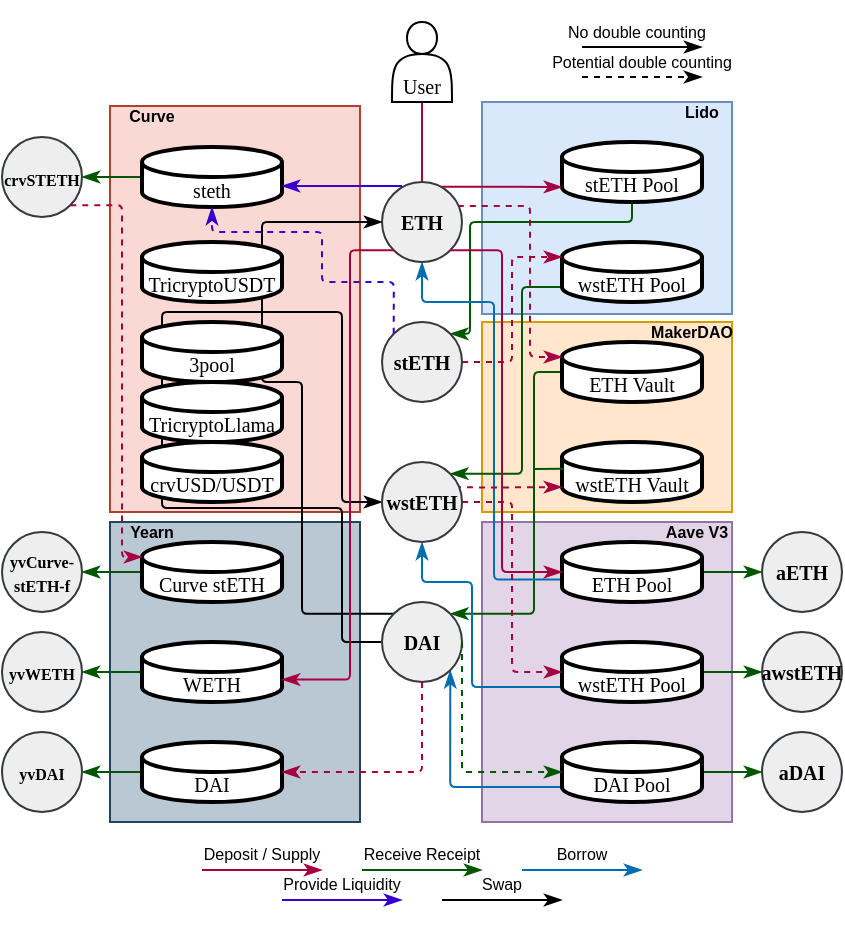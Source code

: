 <mxfile version="22.0.3" type="device">
  <diagram id="ooE3Xo_wV-slX8WCPOP6" name="Page-4">
    <mxGraphModel dx="1458" dy="438" grid="1" gridSize="10" guides="1" tooltips="1" connect="1" arrows="1" fold="1" page="1" pageScale="1" pageWidth="400" pageHeight="500" math="0" shadow="0">
      <root>
        <mxCell id="0" />
        <mxCell id="1" parent="0" />
        <mxCell id="0xcqsg2bEBHfZzJ7icHa-62" value="" style="rounded=0;whiteSpace=wrap;html=1;fillColor=#fad9d5;strokeColor=#ae4132;" parent="1" vertex="1">
          <mxGeometry x="-636" y="52" width="125" height="203" as="geometry" />
        </mxCell>
        <mxCell id="aXwNNv5AYdKiC4HSLwjV-165" value="" style="rounded=0;whiteSpace=wrap;html=1;fillColor=#dae8fc;strokeColor=#6c8ebf;" parent="1" vertex="1">
          <mxGeometry x="-450" y="50" width="125" height="106" as="geometry" />
        </mxCell>
        <mxCell id="aXwNNv5AYdKiC4HSLwjV-163" value="" style="rounded=0;whiteSpace=wrap;html=1;fillColor=#ffe6cc;strokeColor=#d79b00;" parent="1" vertex="1">
          <mxGeometry x="-450" y="160" width="125" height="95" as="geometry" />
        </mxCell>
        <mxCell id="aXwNNv5AYdKiC4HSLwjV-160" value="" style="rounded=0;whiteSpace=wrap;html=1;fillColor=#e1d5e7;strokeColor=#9673a6;" parent="1" vertex="1">
          <mxGeometry x="-450" y="260" width="125" height="150" as="geometry" />
        </mxCell>
        <mxCell id="_4_Hz2iEFn8rfwyZPXuo-4" value="&lt;b&gt;aETH&lt;/b&gt;" style="ellipse;whiteSpace=wrap;html=1;aspect=fixed;labelBackgroundColor=none;labelBorderColor=none;fillColor=#eeeeee;strokeColor=#36393d;fontSize=10;fontFamily=Times New Roman;rounded=0;" parent="1" vertex="1">
          <mxGeometry x="-310" y="265" width="40" height="40" as="geometry" />
        </mxCell>
        <mxCell id="_4_Hz2iEFn8rfwyZPXuo-5" value="&lt;b&gt;awstETH&lt;/b&gt;" style="ellipse;whiteSpace=wrap;html=1;aspect=fixed;labelBackgroundColor=none;labelBorderColor=none;fillColor=#eeeeee;strokeColor=#36393d;fontSize=10;fontFamily=Times New Roman;rounded=0;" parent="1" vertex="1">
          <mxGeometry x="-310" y="315" width="40" height="40" as="geometry" />
        </mxCell>
        <mxCell id="_4_Hz2iEFn8rfwyZPXuo-6" value="&lt;b&gt;aDAI&lt;/b&gt;" style="ellipse;whiteSpace=wrap;html=1;aspect=fixed;labelBackgroundColor=none;labelBorderColor=none;fillColor=#eeeeee;strokeColor=#36393d;fontSize=10;fontFamily=Times New Roman;rounded=0;" parent="1" vertex="1">
          <mxGeometry x="-310" y="365" width="40" height="40" as="geometry" />
        </mxCell>
        <mxCell id="0xcqsg2bEBHfZzJ7icHa-82" style="edgeStyle=orthogonalEdgeStyle;rounded=1;orthogonalLoop=1;jettySize=auto;html=1;exitX=0.5;exitY=1;exitDx=0;exitDy=0;exitPerimeter=0;entryX=1;entryY=0;entryDx=0;entryDy=0;endArrow=classicThin;endFill=1;arcSize=5;fillColor=#008a00;strokeColor=#005700;" parent="1" source="bI1gja82rUTGcYfUVD13-1" target="0xcqsg2bEBHfZzJ7icHa-70" edge="1">
          <mxGeometry relative="1" as="geometry">
            <Array as="points">
              <mxPoint x="-375" y="110" />
              <mxPoint x="-456" y="110" />
              <mxPoint x="-456" y="166" />
            </Array>
          </mxGeometry>
        </mxCell>
        <mxCell id="bI1gja82rUTGcYfUVD13-1" value="stETH Pool" style="shape=cylinder3;whiteSpace=wrap;html=1;boundedLbl=1;backgroundOutline=1;size=7.5;strokeWidth=2;fontFamily=Times New Roman;fontStyle=0;fontSize=10;rounded=0;" parent="1" vertex="1">
          <mxGeometry x="-410" y="70" width="70" height="30" as="geometry" />
        </mxCell>
        <mxCell id="0xcqsg2bEBHfZzJ7icHa-89" style="edgeStyle=orthogonalEdgeStyle;rounded=1;orthogonalLoop=1;jettySize=auto;html=1;exitX=0;exitY=0.5;exitDx=0;exitDy=0;exitPerimeter=0;entryX=1;entryY=0;entryDx=0;entryDy=0;endArrow=classicThin;endFill=1;arcSize=5;fillColor=#008a00;strokeColor=#005700;" parent="1" source="bI1gja82rUTGcYfUVD13-3" target="_4_Hz2iEFn8rfwyZPXuo-3" edge="1">
          <mxGeometry relative="1" as="geometry">
            <Array as="points">
              <mxPoint x="-424" y="185" />
              <mxPoint x="-424" y="306" />
            </Array>
          </mxGeometry>
        </mxCell>
        <mxCell id="bI1gja82rUTGcYfUVD13-3" value="ETH Vault" style="shape=cylinder3;whiteSpace=wrap;html=1;boundedLbl=1;backgroundOutline=1;size=7.5;strokeWidth=2;fontFamily=Times New Roman;fontStyle=0;fontSize=10;rounded=0;" parent="1" vertex="1">
          <mxGeometry x="-410" y="170" width="70" height="30" as="geometry" />
        </mxCell>
        <mxCell id="bI1gja82rUTGcYfUVD13-4" value="wstETH Vault" style="shape=cylinder3;whiteSpace=wrap;html=1;boundedLbl=1;backgroundOutline=1;size=7.5;strokeWidth=2;fontFamily=Times New Roman;fontStyle=0;fontSize=10;rounded=0;" parent="1" vertex="1">
          <mxGeometry x="-410" y="220" width="70" height="30" as="geometry" />
        </mxCell>
        <mxCell id="0xcqsg2bEBHfZzJ7icHa-26" style="edgeStyle=orthogonalEdgeStyle;rounded=0;orthogonalLoop=1;jettySize=auto;html=1;entryX=0;entryY=0.5;entryDx=0;entryDy=0;fillColor=#008a00;strokeColor=#005700;endArrow=classicThin;endFill=1;" parent="1" source="bI1gja82rUTGcYfUVD13-5" target="_4_Hz2iEFn8rfwyZPXuo-5" edge="1">
          <mxGeometry relative="1" as="geometry" />
        </mxCell>
        <mxCell id="0xcqsg2bEBHfZzJ7icHa-98" style="edgeStyle=orthogonalEdgeStyle;rounded=1;orthogonalLoop=1;jettySize=auto;html=1;exitX=0;exitY=1;exitDx=0;exitDy=-7.5;exitPerimeter=0;entryX=0.5;entryY=1;entryDx=0;entryDy=0;endArrow=classicThin;endFill=1;arcSize=5;fillColor=#1ba1e2;strokeColor=#006EAF;" parent="1" source="bI1gja82rUTGcYfUVD13-5" target="_4_Hz2iEFn8rfwyZPXuo-2" edge="1">
          <mxGeometry relative="1" as="geometry">
            <Array as="points">
              <mxPoint x="-455" y="342" />
              <mxPoint x="-455" y="290" />
              <mxPoint x="-480" y="290" />
            </Array>
          </mxGeometry>
        </mxCell>
        <mxCell id="bI1gja82rUTGcYfUVD13-5" value="wstETH Pool" style="shape=cylinder3;whiteSpace=wrap;html=1;boundedLbl=1;backgroundOutline=1;size=7.5;strokeWidth=2;fontFamily=Times New Roman;fontStyle=0;fontSize=10;rounded=0;" parent="1" vertex="1">
          <mxGeometry x="-410" y="320" width="70" height="30" as="geometry" />
        </mxCell>
        <mxCell id="0xcqsg2bEBHfZzJ7icHa-25" style="edgeStyle=orthogonalEdgeStyle;rounded=0;orthogonalLoop=1;jettySize=auto;html=1;entryX=0;entryY=0.5;entryDx=0;entryDy=0;fillColor=#008a00;strokeColor=#005700;endArrow=classicThin;endFill=1;" parent="1" source="bI1gja82rUTGcYfUVD13-6" target="_4_Hz2iEFn8rfwyZPXuo-4" edge="1">
          <mxGeometry relative="1" as="geometry">
            <Array as="points">
              <mxPoint x="-310" y="285" />
              <mxPoint x="-310" y="285" />
            </Array>
          </mxGeometry>
        </mxCell>
        <mxCell id="0xcqsg2bEBHfZzJ7icHa-100" style="edgeStyle=orthogonalEdgeStyle;rounded=1;orthogonalLoop=1;jettySize=auto;html=1;exitX=0;exitY=0;exitDx=0;exitDy=18.75;exitPerimeter=0;entryX=0.5;entryY=1;entryDx=0;entryDy=0;endArrow=classicThin;endFill=1;arcSize=5;fillColor=#1ba1e2;strokeColor=#006EAF;" parent="1" source="bI1gja82rUTGcYfUVD13-6" target="_4_Hz2iEFn8rfwyZPXuo-1" edge="1">
          <mxGeometry relative="1" as="geometry">
            <Array as="points">
              <mxPoint x="-444" y="289" />
              <mxPoint x="-444" y="150" />
              <mxPoint x="-480" y="150" />
            </Array>
          </mxGeometry>
        </mxCell>
        <mxCell id="bI1gja82rUTGcYfUVD13-6" value="ETH Pool" style="shape=cylinder3;whiteSpace=wrap;html=1;boundedLbl=1;backgroundOutline=1;size=7.5;strokeWidth=2;fontFamily=Times New Roman;fontStyle=0;fontSize=10;rounded=0;" parent="1" vertex="1">
          <mxGeometry x="-410" y="270" width="70" height="30" as="geometry" />
        </mxCell>
        <mxCell id="0xcqsg2bEBHfZzJ7icHa-27" style="edgeStyle=orthogonalEdgeStyle;rounded=0;orthogonalLoop=1;jettySize=auto;html=1;entryX=0;entryY=0.5;entryDx=0;entryDy=0;fillColor=#008a00;strokeColor=#005700;endArrow=classicThin;endFill=1;" parent="1" source="bI1gja82rUTGcYfUVD13-7" target="_4_Hz2iEFn8rfwyZPXuo-6" edge="1">
          <mxGeometry relative="1" as="geometry" />
        </mxCell>
        <mxCell id="0xcqsg2bEBHfZzJ7icHa-97" style="edgeStyle=orthogonalEdgeStyle;rounded=1;orthogonalLoop=1;jettySize=auto;html=1;exitX=0;exitY=1;exitDx=0;exitDy=-7.5;exitPerimeter=0;entryX=1;entryY=1;entryDx=0;entryDy=0;endArrow=classicThin;endFill=1;arcSize=5;fillColor=#1ba1e2;strokeColor=#006EAF;" parent="1" source="bI1gja82rUTGcYfUVD13-7" target="_4_Hz2iEFn8rfwyZPXuo-3" edge="1">
          <mxGeometry relative="1" as="geometry" />
        </mxCell>
        <mxCell id="bI1gja82rUTGcYfUVD13-7" value="DAI Pool" style="shape=cylinder3;whiteSpace=wrap;html=1;boundedLbl=1;backgroundOutline=1;size=7.5;strokeWidth=2;fontFamily=Times New Roman;fontStyle=0;fontSize=10;rounded=0;" parent="1" vertex="1">
          <mxGeometry x="-410" y="370" width="70" height="30" as="geometry" />
        </mxCell>
        <mxCell id="qk3m3HCQnxlENwnEO2U1-2" style="edgeStyle=orthogonalEdgeStyle;rounded=0;orthogonalLoop=1;jettySize=auto;html=1;exitX=0.5;exitY=1;exitDx=0;exitDy=0;entryX=0.5;entryY=0;entryDx=0;entryDy=0;endArrow=none;endFill=0;fillColor=#d80073;strokeColor=#A50040;" parent="1" source="aXwNNv5AYdKiC4HSLwjV-1" target="_4_Hz2iEFn8rfwyZPXuo-1" edge="1">
          <mxGeometry relative="1" as="geometry" />
        </mxCell>
        <mxCell id="aXwNNv5AYdKiC4HSLwjV-1" value="&lt;font style=&quot;font-size: 10px;&quot;&gt;&lt;br&gt;&lt;font style=&quot;font-size: 10px;&quot;&gt;&lt;br&gt;User&lt;/font&gt;&lt;/font&gt;" style="shape=actor;whiteSpace=wrap;html=1;fontSize=10;fontFamily=Times New Roman;verticalAlign=middle;rounded=0;" parent="1" vertex="1">
          <mxGeometry x="-495" y="10" width="30" height="40" as="geometry" />
        </mxCell>
        <mxCell id="aXwNNv5AYdKiC4HSLwjV-162" value="&lt;b&gt;Aave V3&lt;/b&gt;" style="text;html=1;strokeColor=none;fillColor=none;align=center;verticalAlign=middle;whiteSpace=wrap;rounded=0;fontSize=8;" parent="1" vertex="1">
          <mxGeometry x="-360" y="250" width="35" height="30" as="geometry" />
        </mxCell>
        <mxCell id="aXwNNv5AYdKiC4HSLwjV-164" value="&lt;b&gt;MakerDAO&lt;/b&gt;" style="text;html=1;strokeColor=none;fillColor=none;align=center;verticalAlign=middle;whiteSpace=wrap;rounded=0;fontSize=8;" parent="1" vertex="1">
          <mxGeometry x="-370" y="150" width="50" height="30" as="geometry" />
        </mxCell>
        <mxCell id="aXwNNv5AYdKiC4HSLwjV-166" value="&lt;b&gt;Lido&lt;/b&gt;" style="text;html=1;strokeColor=none;fillColor=none;align=center;verticalAlign=middle;whiteSpace=wrap;rounded=0;fontSize=8;" parent="1" vertex="1">
          <mxGeometry x="-355" y="40" width="30" height="30" as="geometry" />
        </mxCell>
        <mxCell id="qk3m3HCQnxlENwnEO2U1-29" value="" style="group;fontSize=8;" parent="1" vertex="1" connectable="0">
          <mxGeometry x="-620" y="10" width="84" height="25" as="geometry" />
        </mxCell>
        <mxCell id="qk3m3HCQnxlENwnEO2U1-30" value="" style="endArrow=classicThin;html=1;rounded=0;endFill=1;fillColor=#d80073;strokeColor=#000000;" parent="qk3m3HCQnxlENwnEO2U1-29" edge="1">
          <mxGeometry width="50" height="50" relative="1" as="geometry">
            <mxPoint x="220" y="12.5" as="sourcePoint" />
            <mxPoint x="280" y="12.5" as="targetPoint" />
          </mxGeometry>
        </mxCell>
        <mxCell id="qk3m3HCQnxlENwnEO2U1-31" value="&lt;p style=&quot;line-height: 40%;&quot;&gt;&lt;span style=&quot;font-size: 8px;&quot;&gt;No double counting&lt;/span&gt;&lt;/p&gt;" style="text;html=1;strokeColor=none;fillColor=none;align=center;verticalAlign=middle;whiteSpace=wrap;rounded=0;" parent="qk3m3HCQnxlENwnEO2U1-29" vertex="1">
          <mxGeometry x="210" y="-7.5" width="75" height="25" as="geometry" />
        </mxCell>
        <mxCell id="qk3m3HCQnxlENwnEO2U1-42" value="" style="endArrow=classicThin;html=1;rounded=0;endFill=1;fillColor=#d80073;strokeColor=#000000;dashed=1;" parent="1" edge="1">
          <mxGeometry width="50" height="50" relative="1" as="geometry">
            <mxPoint x="-400" y="37.5" as="sourcePoint" />
            <mxPoint x="-340" y="37.5" as="targetPoint" />
          </mxGeometry>
        </mxCell>
        <mxCell id="qk3m3HCQnxlENwnEO2U1-43" value="&lt;p style=&quot;line-height: 40%;&quot;&gt;&lt;span style=&quot;font-size: 8px;&quot;&gt;Potential double counting&lt;/span&gt;&lt;/p&gt;" style="text;html=1;strokeColor=none;fillColor=none;align=center;verticalAlign=middle;whiteSpace=wrap;rounded=0;" parent="1" vertex="1">
          <mxGeometry x="-420" y="17.5" width="100" height="25" as="geometry" />
        </mxCell>
        <mxCell id="0xcqsg2bEBHfZzJ7icHa-106" style="edgeStyle=orthogonalEdgeStyle;rounded=1;orthogonalLoop=1;jettySize=auto;html=1;entryX=1;entryY=0.5;entryDx=0;entryDy=0;endArrow=classicThin;endFill=1;arcSize=5;fillColor=#008a00;strokeColor=#005700;" parent="1" source="0xcqsg2bEBHfZzJ7icHa-17" target="0xcqsg2bEBHfZzJ7icHa-28" edge="1">
          <mxGeometry relative="1" as="geometry" />
        </mxCell>
        <mxCell id="0xcqsg2bEBHfZzJ7icHa-17" value="steth" style="shape=cylinder3;whiteSpace=wrap;html=1;boundedLbl=1;backgroundOutline=1;size=7.5;strokeWidth=2;fontFamily=Times New Roman;fontStyle=0;fontSize=10;rounded=0;" parent="1" vertex="1">
          <mxGeometry x="-620" y="72.5" width="70" height="30" as="geometry" />
        </mxCell>
        <mxCell id="0xcqsg2bEBHfZzJ7icHa-28" value="&lt;b&gt;&lt;font style=&quot;font-size: 8px;&quot;&gt;crvSTETH&lt;/font&gt;&lt;/b&gt;" style="ellipse;whiteSpace=wrap;html=1;aspect=fixed;labelBackgroundColor=none;labelBorderColor=none;fillColor=#eeeeee;strokeColor=#36393d;fontSize=10;fontFamily=Times New Roman;rounded=0;" parent="1" vertex="1">
          <mxGeometry x="-690" y="67.5" width="40" height="40" as="geometry" />
        </mxCell>
        <mxCell id="0xcqsg2bEBHfZzJ7icHa-63" value="&lt;b&gt;Curve&lt;/b&gt;" style="text;html=1;strokeColor=none;fillColor=none;align=center;verticalAlign=middle;whiteSpace=wrap;rounded=0;fontSize=8;" parent="1" vertex="1">
          <mxGeometry x="-630" y="52" width="30" height="10" as="geometry" />
        </mxCell>
        <mxCell id="0xcqsg2bEBHfZzJ7icHa-67" value="Curve stETH" style="shape=cylinder3;whiteSpace=wrap;html=1;boundedLbl=1;backgroundOutline=1;size=7.5;strokeWidth=2;fontFamily=Times New Roman;fontStyle=0;fontSize=10;rounded=0;" parent="1" vertex="1">
          <mxGeometry x="-620" y="270" width="70" height="30" as="geometry" />
        </mxCell>
        <mxCell id="0xcqsg2bEBHfZzJ7icHa-68" value="&lt;b&gt;&lt;font style=&quot;font-size: 8px;&quot;&gt;yvCurve-&lt;br&gt;stETH-f&lt;br&gt;&lt;/font&gt;&lt;/b&gt;" style="ellipse;whiteSpace=wrap;html=1;aspect=fixed;labelBackgroundColor=none;labelBorderColor=none;fillColor=#eeeeee;strokeColor=#36393d;fontSize=10;fontFamily=Times New Roman;rounded=0;" parent="1" vertex="1">
          <mxGeometry x="-690" y="265" width="40" height="40" as="geometry" />
        </mxCell>
        <mxCell id="aXwNNv5AYdKiC4HSLwjV-182" value="" style="group;fontSize=8;" parent="1" vertex="1" connectable="0">
          <mxGeometry x="-440" y="435" width="80" height="30" as="geometry" />
        </mxCell>
        <mxCell id="aXwNNv5AYdKiC4HSLwjV-178" value="" style="endArrow=classicThin;html=1;rounded=0;endFill=1;" parent="aXwNNv5AYdKiC4HSLwjV-182" edge="1">
          <mxGeometry width="50" height="50" relative="1" as="geometry">
            <mxPoint x="-30" y="14" as="sourcePoint" />
            <mxPoint x="30" y="14" as="targetPoint" />
          </mxGeometry>
        </mxCell>
        <mxCell id="aXwNNv5AYdKiC4HSLwjV-228" value="" style="endArrow=classicThin;html=1;rounded=0;endFill=1;fillColor=#6a00ff;strokeColor=#3700CC;" parent="aXwNNv5AYdKiC4HSLwjV-182" edge="1">
          <mxGeometry width="50" height="50" relative="1" as="geometry">
            <mxPoint x="-110" y="14" as="sourcePoint" />
            <mxPoint x="-50" y="14" as="targetPoint" />
          </mxGeometry>
        </mxCell>
        <mxCell id="aXwNNv5AYdKiC4HSLwjV-229" value="&lt;font style=&quot;font-size: 8px;&quot;&gt;Provide Liquidity&lt;/font&gt;" style="text;html=1;strokeColor=none;fillColor=none;align=center;verticalAlign=middle;whiteSpace=wrap;rounded=0;" parent="aXwNNv5AYdKiC4HSLwjV-182" vertex="1">
          <mxGeometry x="-120" y="-10" width="80" height="30" as="geometry" />
        </mxCell>
        <mxCell id="aXwNNv5AYdKiC4HSLwjV-180" value="&lt;font style=&quot;font-size: 8px;&quot;&gt;Swap&lt;/font&gt;" style="text;html=1;strokeColor=none;fillColor=none;align=center;verticalAlign=middle;whiteSpace=wrap;rounded=0;" parent="aXwNNv5AYdKiC4HSLwjV-182" vertex="1">
          <mxGeometry x="-40" y="-10" width="80" height="30" as="geometry" />
        </mxCell>
        <mxCell id="aXwNNv5AYdKiC4HSLwjV-231" value="" style="group;fontSize=8;" parent="1" vertex="1" connectable="0">
          <mxGeometry x="-600" y="410" width="80" height="30" as="geometry" />
        </mxCell>
        <mxCell id="aXwNNv5AYdKiC4HSLwjV-232" value="" style="endArrow=classicThin;html=1;rounded=0;endFill=1;fillColor=#d80073;strokeColor=#A50040;" parent="aXwNNv5AYdKiC4HSLwjV-231" edge="1">
          <mxGeometry width="50" height="50" relative="1" as="geometry">
            <mxPoint x="10" y="24" as="sourcePoint" />
            <mxPoint x="70" y="24" as="targetPoint" />
          </mxGeometry>
        </mxCell>
        <mxCell id="aXwNNv5AYdKiC4HSLwjV-233" value="&lt;span style=&quot;font-size: 8px;&quot;&gt;Deposit / Supply&lt;/span&gt;" style="text;html=1;strokeColor=none;fillColor=none;align=center;verticalAlign=middle;whiteSpace=wrap;rounded=0;" parent="aXwNNv5AYdKiC4HSLwjV-231" vertex="1">
          <mxGeometry width="80" height="30" as="geometry" />
        </mxCell>
        <mxCell id="aXwNNv5AYdKiC4HSLwjV-234" value="" style="group;fontSize=8;" parent="1" vertex="1" connectable="0">
          <mxGeometry x="-520" y="410" width="80" height="30" as="geometry" />
        </mxCell>
        <mxCell id="aXwNNv5AYdKiC4HSLwjV-235" value="" style="endArrow=classicThin;html=1;rounded=0;endFill=1;fillColor=#008a00;strokeColor=#005700;" parent="aXwNNv5AYdKiC4HSLwjV-234" edge="1">
          <mxGeometry width="50" height="50" relative="1" as="geometry">
            <mxPoint x="10" y="24" as="sourcePoint" />
            <mxPoint x="70" y="24" as="targetPoint" />
          </mxGeometry>
        </mxCell>
        <mxCell id="aXwNNv5AYdKiC4HSLwjV-236" value="&lt;span style=&quot;font-size: 8px;&quot;&gt;Receive Receipt&lt;/span&gt;" style="text;html=1;strokeColor=none;fillColor=none;align=center;verticalAlign=middle;whiteSpace=wrap;rounded=0;" parent="aXwNNv5AYdKiC4HSLwjV-234" vertex="1">
          <mxGeometry width="80" height="30" as="geometry" />
        </mxCell>
        <mxCell id="aXwNNv5AYdKiC4HSLwjV-238" value="" style="endArrow=classicThin;html=1;rounded=0;endFill=1;fillColor=#1ba1e2;strokeColor=#006EAF;" parent="1" edge="1">
          <mxGeometry width="50" height="50" relative="1" as="geometry">
            <mxPoint x="-430" y="434" as="sourcePoint" />
            <mxPoint x="-370" y="434" as="targetPoint" />
          </mxGeometry>
        </mxCell>
        <mxCell id="aXwNNv5AYdKiC4HSLwjV-239" value="&lt;span style=&quot;font-size: 8px;&quot;&gt;Borrow&lt;/span&gt;" style="text;html=1;strokeColor=none;fillColor=none;align=center;verticalAlign=middle;whiteSpace=wrap;rounded=0;" parent="1" vertex="1">
          <mxGeometry x="-440" y="410" width="80" height="30" as="geometry" />
        </mxCell>
        <mxCell id="0xcqsg2bEBHfZzJ7icHa-84" style="edgeStyle=orthogonalEdgeStyle;rounded=1;orthogonalLoop=1;jettySize=auto;html=1;exitX=0;exitY=1;exitDx=0;exitDy=-7.5;exitPerimeter=0;entryX=1;entryY=0;entryDx=0;entryDy=0;endArrow=classicThin;endFill=1;arcSize=5;fillColor=#008a00;strokeColor=#005700;" parent="1" source="0xcqsg2bEBHfZzJ7icHa-75" target="_4_Hz2iEFn8rfwyZPXuo-2" edge="1">
          <mxGeometry relative="1" as="geometry">
            <Array as="points">
              <mxPoint x="-430" y="142" />
              <mxPoint x="-430" y="236" />
            </Array>
          </mxGeometry>
        </mxCell>
        <mxCell id="0xcqsg2bEBHfZzJ7icHa-75" value="wstETH Pool" style="shape=cylinder3;whiteSpace=wrap;html=1;boundedLbl=1;backgroundOutline=1;size=7.5;strokeWidth=2;fontFamily=Times New Roman;fontStyle=0;fontSize=10;rounded=0;" parent="1" vertex="1">
          <mxGeometry x="-410" y="120" width="70" height="30" as="geometry" />
        </mxCell>
        <mxCell id="0xcqsg2bEBHfZzJ7icHa-76" value="" style="rounded=0;whiteSpace=wrap;html=1;fillColor=#bac8d3;strokeColor=#23445d;" parent="1" vertex="1">
          <mxGeometry x="-636" y="260" width="125" height="150" as="geometry" />
        </mxCell>
        <mxCell id="0xcqsg2bEBHfZzJ7icHa-77" value="&lt;b&gt;Yearn&lt;/b&gt;" style="text;html=1;strokeColor=none;fillColor=none;align=center;verticalAlign=middle;whiteSpace=wrap;rounded=0;fontSize=8;" parent="1" vertex="1">
          <mxGeometry x="-630" y="260" width="30" height="10" as="geometry" />
        </mxCell>
        <mxCell id="0xcqsg2bEBHfZzJ7icHa-108" style="edgeStyle=orthogonalEdgeStyle;rounded=1;orthogonalLoop=1;jettySize=auto;html=1;exitX=0;exitY=0.5;exitDx=0;exitDy=0;exitPerimeter=0;entryX=1;entryY=0.5;entryDx=0;entryDy=0;endArrow=classicThin;endFill=1;arcSize=5;fillColor=#008a00;strokeColor=#005700;" parent="1" source="0xcqsg2bEBHfZzJ7icHa-78" target="0xcqsg2bEBHfZzJ7icHa-68" edge="1">
          <mxGeometry relative="1" as="geometry" />
        </mxCell>
        <mxCell id="0xcqsg2bEBHfZzJ7icHa-78" value="Curve stETH" style="shape=cylinder3;whiteSpace=wrap;html=1;boundedLbl=1;backgroundOutline=1;size=7.5;strokeWidth=2;fontFamily=Times New Roman;fontStyle=0;fontSize=10;rounded=0;" parent="1" vertex="1">
          <mxGeometry x="-620" y="270" width="70" height="30" as="geometry" />
        </mxCell>
        <mxCell id="0xcqsg2bEBHfZzJ7icHa-81" style="edgeStyle=orthogonalEdgeStyle;rounded=1;orthogonalLoop=1;jettySize=auto;html=1;exitX=0.705;exitY=0.059;exitDx=0;exitDy=0;entryX=0;entryY=1;entryDx=0;entryDy=-7.5;entryPerimeter=0;exitPerimeter=0;endArrow=classicThin;endFill=1;arcSize=5;fillColor=#d80073;strokeColor=#A50040;" parent="1" source="_4_Hz2iEFn8rfwyZPXuo-1" target="bI1gja82rUTGcYfUVD13-1" edge="1">
          <mxGeometry relative="1" as="geometry" />
        </mxCell>
        <mxCell id="0xcqsg2bEBHfZzJ7icHa-83" style="edgeStyle=orthogonalEdgeStyle;rounded=1;orthogonalLoop=1;jettySize=auto;html=1;exitX=1;exitY=0.5;exitDx=0;exitDy=0;entryX=0;entryY=0;entryDx=0;entryDy=7.5;entryPerimeter=0;endArrow=classicThin;endFill=1;arcSize=5;fillColor=#d80073;strokeColor=#A50040;dashed=1;" parent="1" source="0xcqsg2bEBHfZzJ7icHa-70" target="0xcqsg2bEBHfZzJ7icHa-75" edge="1">
          <mxGeometry relative="1" as="geometry" />
        </mxCell>
        <mxCell id="0xcqsg2bEBHfZzJ7icHa-85" style="edgeStyle=orthogonalEdgeStyle;rounded=1;orthogonalLoop=1;jettySize=auto;html=1;exitX=0.947;exitY=0.3;exitDx=0;exitDy=0;entryX=0;entryY=0;entryDx=0;entryDy=7.5;entryPerimeter=0;exitPerimeter=0;endArrow=classicThin;endFill=1;arcSize=5;fillColor=#d80073;strokeColor=#A50040;dashed=1;" parent="1" source="_4_Hz2iEFn8rfwyZPXuo-1" target="bI1gja82rUTGcYfUVD13-3" edge="1">
          <mxGeometry relative="1" as="geometry">
            <Array as="points">
              <mxPoint x="-426" y="102" />
              <mxPoint x="-426" y="177" />
            </Array>
          </mxGeometry>
        </mxCell>
        <mxCell id="UEgHTNa11-qe_JE_BZdb-10" style="edgeStyle=orthogonalEdgeStyle;rounded=1;orthogonalLoop=1;jettySize=auto;html=1;exitX=0;exitY=0.5;exitDx=0;exitDy=0;entryX=0;entryY=0.5;entryDx=0;entryDy=0;endArrow=classicThin;endFill=1;arcSize=5;" parent="1" source="_4_Hz2iEFn8rfwyZPXuo-3" target="_4_Hz2iEFn8rfwyZPXuo-2" edge="1">
          <mxGeometry relative="1" as="geometry">
            <Array as="points">
              <mxPoint x="-520" y="320" />
              <mxPoint x="-520" y="253" />
              <mxPoint x="-610" y="253" />
              <mxPoint x="-610" y="155" />
              <mxPoint x="-520" y="155" />
              <mxPoint x="-520" y="250" />
            </Array>
          </mxGeometry>
        </mxCell>
        <mxCell id="0xcqsg2bEBHfZzJ7icHa-86" style="edgeStyle=orthogonalEdgeStyle;rounded=1;orthogonalLoop=1;jettySize=auto;html=1;exitX=0.912;exitY=0.317;exitDx=0;exitDy=0;entryX=0;entryY=1;entryDx=0;entryDy=-7.5;entryPerimeter=0;exitPerimeter=0;endArrow=classicThin;endFill=1;arcSize=5;fillColor=#d80073;strokeColor=#A50040;dashed=1;" parent="1" source="_4_Hz2iEFn8rfwyZPXuo-2" target="bI1gja82rUTGcYfUVD13-4" edge="1">
          <mxGeometry relative="1" as="geometry" />
        </mxCell>
        <mxCell id="_4_Hz2iEFn8rfwyZPXuo-2" value="&lt;b&gt;wstETH&lt;/b&gt;" style="ellipse;whiteSpace=wrap;html=1;aspect=fixed;labelBackgroundColor=none;labelBorderColor=none;fillColor=#eeeeee;strokeColor=#36393d;fontSize=10;fontFamily=Times New Roman;rounded=0;" parent="1" vertex="1">
          <mxGeometry x="-500" y="230" width="40" height="40" as="geometry" />
        </mxCell>
        <mxCell id="0xcqsg2bEBHfZzJ7icHa-70" value="&lt;b style=&quot;font-size: 10px;&quot;&gt;stETH&lt;/b&gt;" style="ellipse;whiteSpace=wrap;html=1;aspect=fixed;labelBackgroundColor=none;labelBorderColor=none;fillColor=#eeeeee;strokeColor=#36393d;fontSize=10;fontFamily=Times New Roman;rounded=0;" parent="1" vertex="1">
          <mxGeometry x="-500" y="160" width="40" height="40" as="geometry" />
        </mxCell>
        <mxCell id="_4_Hz2iEFn8rfwyZPXuo-1" value="&lt;b style=&quot;font-size: 10px;&quot;&gt;ETH&lt;/b&gt;" style="ellipse;whiteSpace=wrap;html=1;aspect=fixed;labelBackgroundColor=none;labelBorderColor=none;fillColor=#eeeeee;strokeColor=#36393d;fontSize=10;fontFamily=Times New Roman;rounded=0;" parent="1" vertex="1">
          <mxGeometry x="-500" y="90" width="40" height="40" as="geometry" />
        </mxCell>
        <mxCell id="UEgHTNa11-qe_JE_BZdb-8" style="edgeStyle=orthogonalEdgeStyle;rounded=1;orthogonalLoop=1;jettySize=auto;html=1;exitX=0;exitY=0;exitDx=0;exitDy=0;entryX=0;entryY=0.5;entryDx=0;entryDy=0;endArrow=classicThin;endFill=1;arcSize=5;" parent="1" source="_4_Hz2iEFn8rfwyZPXuo-3" target="_4_Hz2iEFn8rfwyZPXuo-1" edge="1">
          <mxGeometry relative="1" as="geometry">
            <Array as="points">
              <mxPoint x="-540" y="306" />
              <mxPoint x="-540" y="190" />
              <mxPoint x="-560" y="190" />
              <mxPoint x="-560" y="110" />
            </Array>
          </mxGeometry>
        </mxCell>
        <mxCell id="_4_Hz2iEFn8rfwyZPXuo-3" value="&lt;b&gt;DAI&lt;/b&gt;" style="ellipse;whiteSpace=wrap;html=1;aspect=fixed;labelBackgroundColor=none;labelBorderColor=none;fillColor=#eeeeee;strokeColor=#36393d;fontSize=10;fontFamily=Times New Roman;rounded=0;" parent="1" vertex="1">
          <mxGeometry x="-500" y="300" width="40" height="40" as="geometry" />
        </mxCell>
        <mxCell id="0xcqsg2bEBHfZzJ7icHa-92" value="" style="endArrow=none;html=1;rounded=0;entryX=0.073;entryY=0.411;entryDx=0;entryDy=0;entryPerimeter=0;fillColor=#008a00;strokeColor=#005700;" parent="1" edge="1">
          <mxGeometry width="50" height="50" relative="1" as="geometry">
            <mxPoint x="-424" y="233.5" as="sourcePoint" />
            <mxPoint x="-408.89" y="233.33" as="targetPoint" />
            <Array as="points">
              <mxPoint x="-424" y="233" />
            </Array>
          </mxGeometry>
        </mxCell>
        <mxCell id="0xcqsg2bEBHfZzJ7icHa-94" style="edgeStyle=orthogonalEdgeStyle;rounded=1;orthogonalLoop=1;jettySize=auto;html=1;exitX=1;exitY=1;exitDx=0;exitDy=0;entryX=0;entryY=0.5;entryDx=0;entryDy=0;entryPerimeter=0;endArrow=classicThin;endFill=1;arcSize=5;fillColor=#d80073;strokeColor=#A50040;" parent="1" source="_4_Hz2iEFn8rfwyZPXuo-1" target="bI1gja82rUTGcYfUVD13-6" edge="1">
          <mxGeometry relative="1" as="geometry">
            <Array as="points">
              <mxPoint x="-440" y="124" />
              <mxPoint x="-440" y="285" />
            </Array>
          </mxGeometry>
        </mxCell>
        <mxCell id="0xcqsg2bEBHfZzJ7icHa-95" style="edgeStyle=orthogonalEdgeStyle;rounded=1;orthogonalLoop=1;jettySize=auto;html=1;exitX=1;exitY=0.5;exitDx=0;exitDy=0;entryX=0;entryY=0.5;entryDx=0;entryDy=0;entryPerimeter=0;endArrow=classicThin;endFill=1;arcSize=5;fillColor=#d80073;strokeColor=#A50040;dashed=1;" parent="1" source="_4_Hz2iEFn8rfwyZPXuo-2" target="bI1gja82rUTGcYfUVD13-5" edge="1">
          <mxGeometry relative="1" as="geometry" />
        </mxCell>
        <mxCell id="0xcqsg2bEBHfZzJ7icHa-96" style="edgeStyle=orthogonalEdgeStyle;rounded=1;orthogonalLoop=1;jettySize=auto;html=1;exitX=1;exitY=0.5;exitDx=0;exitDy=0;entryX=0;entryY=0.5;entryDx=0;entryDy=0;entryPerimeter=0;endArrow=classicThin;endFill=1;arcSize=5;fillColor=#008a00;strokeColor=#005700;dashed=1;" parent="1" source="_4_Hz2iEFn8rfwyZPXuo-3" target="bI1gja82rUTGcYfUVD13-7" edge="1">
          <mxGeometry relative="1" as="geometry">
            <Array as="points">
              <mxPoint x="-460" y="385" />
            </Array>
          </mxGeometry>
        </mxCell>
        <mxCell id="0xcqsg2bEBHfZzJ7icHa-105" style="edgeStyle=orthogonalEdgeStyle;rounded=1;orthogonalLoop=1;jettySize=auto;html=1;exitX=0;exitY=0;exitDx=0;exitDy=0;entryX=0.5;entryY=1;entryDx=0;entryDy=0;entryPerimeter=0;endArrow=classicThin;endFill=1;arcSize=5;fillColor=#6a00ff;strokeColor=#3700CC;dashed=1;" parent="1" source="0xcqsg2bEBHfZzJ7icHa-70" target="0xcqsg2bEBHfZzJ7icHa-17" edge="1">
          <mxGeometry relative="1" as="geometry">
            <Array as="points">
              <mxPoint x="-494" y="140" />
              <mxPoint x="-530" y="140" />
              <mxPoint x="-530" y="115" />
              <mxPoint x="-585" y="115" />
            </Array>
          </mxGeometry>
        </mxCell>
        <mxCell id="0xcqsg2bEBHfZzJ7icHa-107" style="edgeStyle=orthogonalEdgeStyle;rounded=1;orthogonalLoop=1;jettySize=auto;html=1;exitX=1;exitY=1;exitDx=0;exitDy=0;entryX=0;entryY=0;entryDx=0;entryDy=7.5;entryPerimeter=0;endArrow=classicThin;endFill=1;arcSize=5;fillColor=#d80073;strokeColor=#A50040;dashed=1;" parent="1" source="0xcqsg2bEBHfZzJ7icHa-28" target="0xcqsg2bEBHfZzJ7icHa-78" edge="1">
          <mxGeometry relative="1" as="geometry">
            <Array as="points">
              <mxPoint x="-630" y="102" />
              <mxPoint x="-630" y="278" />
            </Array>
          </mxGeometry>
        </mxCell>
        <mxCell id="0xcqsg2bEBHfZzJ7icHa-127" style="edgeStyle=orthogonalEdgeStyle;rounded=1;orthogonalLoop=1;jettySize=auto;html=1;entryX=1;entryY=0.5;entryDx=0;entryDy=0;endArrow=classicThin;endFill=1;arcSize=5;fillColor=#008a00;strokeColor=#005700;" parent="1" source="0xcqsg2bEBHfZzJ7icHa-124" target="0xcqsg2bEBHfZzJ7icHa-126" edge="1">
          <mxGeometry relative="1" as="geometry" />
        </mxCell>
        <mxCell id="0xcqsg2bEBHfZzJ7icHa-124" value="WETH" style="shape=cylinder3;whiteSpace=wrap;html=1;boundedLbl=1;backgroundOutline=1;size=7.5;strokeWidth=2;fontFamily=Times New Roman;fontStyle=0;fontSize=10;rounded=0;" parent="1" vertex="1">
          <mxGeometry x="-620" y="320" width="70" height="30" as="geometry" />
        </mxCell>
        <mxCell id="0xcqsg2bEBHfZzJ7icHa-125" style="edgeStyle=orthogonalEdgeStyle;rounded=1;orthogonalLoop=1;jettySize=auto;html=1;exitX=0;exitY=1;exitDx=0;exitDy=0;endArrow=classicThin;endFill=1;arcSize=5;fillColor=#d80073;strokeColor=#A50040;entryX=1;entryY=0;entryDx=0;entryDy=18.75;entryPerimeter=0;" parent="1" source="_4_Hz2iEFn8rfwyZPXuo-1" target="0xcqsg2bEBHfZzJ7icHa-124" edge="1">
          <mxGeometry relative="1" as="geometry">
            <mxPoint x="-550" y="328" as="targetPoint" />
            <Array as="points">
              <mxPoint x="-516" y="124" />
              <mxPoint x="-516" y="339" />
            </Array>
          </mxGeometry>
        </mxCell>
        <mxCell id="0xcqsg2bEBHfZzJ7icHa-126" value="&lt;b&gt;&lt;font style=&quot;font-size: 8px;&quot;&gt;yvWETH&lt;br&gt;&lt;/font&gt;&lt;/b&gt;" style="ellipse;whiteSpace=wrap;html=1;aspect=fixed;labelBackgroundColor=none;labelBorderColor=none;fillColor=#eeeeee;strokeColor=#36393d;fontSize=10;fontFamily=Times New Roman;rounded=0;" parent="1" vertex="1">
          <mxGeometry x="-690" y="315" width="40" height="40" as="geometry" />
        </mxCell>
        <mxCell id="0xcqsg2bEBHfZzJ7icHa-131" style="edgeStyle=orthogonalEdgeStyle;rounded=1;orthogonalLoop=1;jettySize=auto;html=1;entryX=1;entryY=0.5;entryDx=0;entryDy=0;endArrow=classicThin;endFill=1;arcSize=5;fillColor=#008a00;strokeColor=#005700;" parent="1" source="0xcqsg2bEBHfZzJ7icHa-128" target="0xcqsg2bEBHfZzJ7icHa-130" edge="1">
          <mxGeometry relative="1" as="geometry" />
        </mxCell>
        <mxCell id="0xcqsg2bEBHfZzJ7icHa-128" value="DAI" style="shape=cylinder3;whiteSpace=wrap;html=1;boundedLbl=1;backgroundOutline=1;size=7.5;strokeWidth=2;fontFamily=Times New Roman;fontStyle=0;fontSize=10;rounded=0;" parent="1" vertex="1">
          <mxGeometry x="-620" y="370" width="70" height="30" as="geometry" />
        </mxCell>
        <mxCell id="0xcqsg2bEBHfZzJ7icHa-129" style="edgeStyle=orthogonalEdgeStyle;rounded=1;orthogonalLoop=1;jettySize=auto;html=1;exitX=0.5;exitY=1;exitDx=0;exitDy=0;entryX=1;entryY=0.5;entryDx=0;entryDy=0;entryPerimeter=0;endArrow=classicThin;endFill=1;arcSize=5;fillColor=#d80073;strokeColor=#A50040;dashed=1;" parent="1" source="_4_Hz2iEFn8rfwyZPXuo-3" target="0xcqsg2bEBHfZzJ7icHa-128" edge="1">
          <mxGeometry relative="1" as="geometry" />
        </mxCell>
        <mxCell id="0xcqsg2bEBHfZzJ7icHa-130" value="&lt;b&gt;&lt;font style=&quot;font-size: 8px;&quot;&gt;yvDAI&lt;br&gt;&lt;/font&gt;&lt;/b&gt;" style="ellipse;whiteSpace=wrap;html=1;aspect=fixed;labelBackgroundColor=none;labelBorderColor=none;fillColor=#eeeeee;strokeColor=#36393d;fontSize=10;fontFamily=Times New Roman;rounded=0;" parent="1" vertex="1">
          <mxGeometry x="-690" y="365" width="40" height="40" as="geometry" />
        </mxCell>
        <mxCell id="UEgHTNa11-qe_JE_BZdb-1" value="3pool" style="shape=cylinder3;whiteSpace=wrap;html=1;boundedLbl=1;backgroundOutline=1;size=7.5;strokeWidth=2;fontFamily=Times New Roman;fontStyle=0;fontSize=10;rounded=0;" parent="1" vertex="1">
          <mxGeometry x="-620" y="160" width="70" height="30" as="geometry" />
        </mxCell>
        <mxCell id="0xcqsg2bEBHfZzJ7icHa-72" value="TricryptoUSDT" style="shape=cylinder3;whiteSpace=wrap;html=1;boundedLbl=1;backgroundOutline=1;size=7.5;strokeWidth=2;fontFamily=Times New Roman;fontStyle=0;fontSize=10;rounded=0;" parent="1" vertex="1">
          <mxGeometry x="-620" y="120" width="70" height="30" as="geometry" />
        </mxCell>
        <mxCell id="0xcqsg2bEBHfZzJ7icHa-29" value="crvUSD/USDT" style="shape=cylinder3;whiteSpace=wrap;html=1;boundedLbl=1;backgroundOutline=1;size=7.5;strokeWidth=2;fontFamily=Times New Roman;fontStyle=0;fontSize=10;rounded=0;" parent="1" vertex="1">
          <mxGeometry x="-620" y="220" width="70" height="30" as="geometry" />
        </mxCell>
        <mxCell id="UEgHTNa11-qe_JE_BZdb-2" value="TricryptoLlama" style="shape=cylinder3;whiteSpace=wrap;html=1;boundedLbl=1;backgroundOutline=1;size=7.5;strokeWidth=2;fontFamily=Times New Roman;fontStyle=0;fontSize=10;rounded=0;" parent="1" vertex="1">
          <mxGeometry x="-620" y="190" width="70" height="30" as="geometry" />
        </mxCell>
        <mxCell id="jyP-uuMY-aebfbveevKp-5" value="" style="endArrow=classicThin;html=1;rounded=1;endFill=1;arcSize=5;fillColor=#6a00ff;strokeColor=#3700CC;" parent="1" edge="1">
          <mxGeometry width="50" height="50" relative="1" as="geometry">
            <mxPoint x="-490" y="92" as="sourcePoint" />
            <mxPoint x="-550" y="92" as="targetPoint" />
          </mxGeometry>
        </mxCell>
      </root>
    </mxGraphModel>
  </diagram>
</mxfile>
